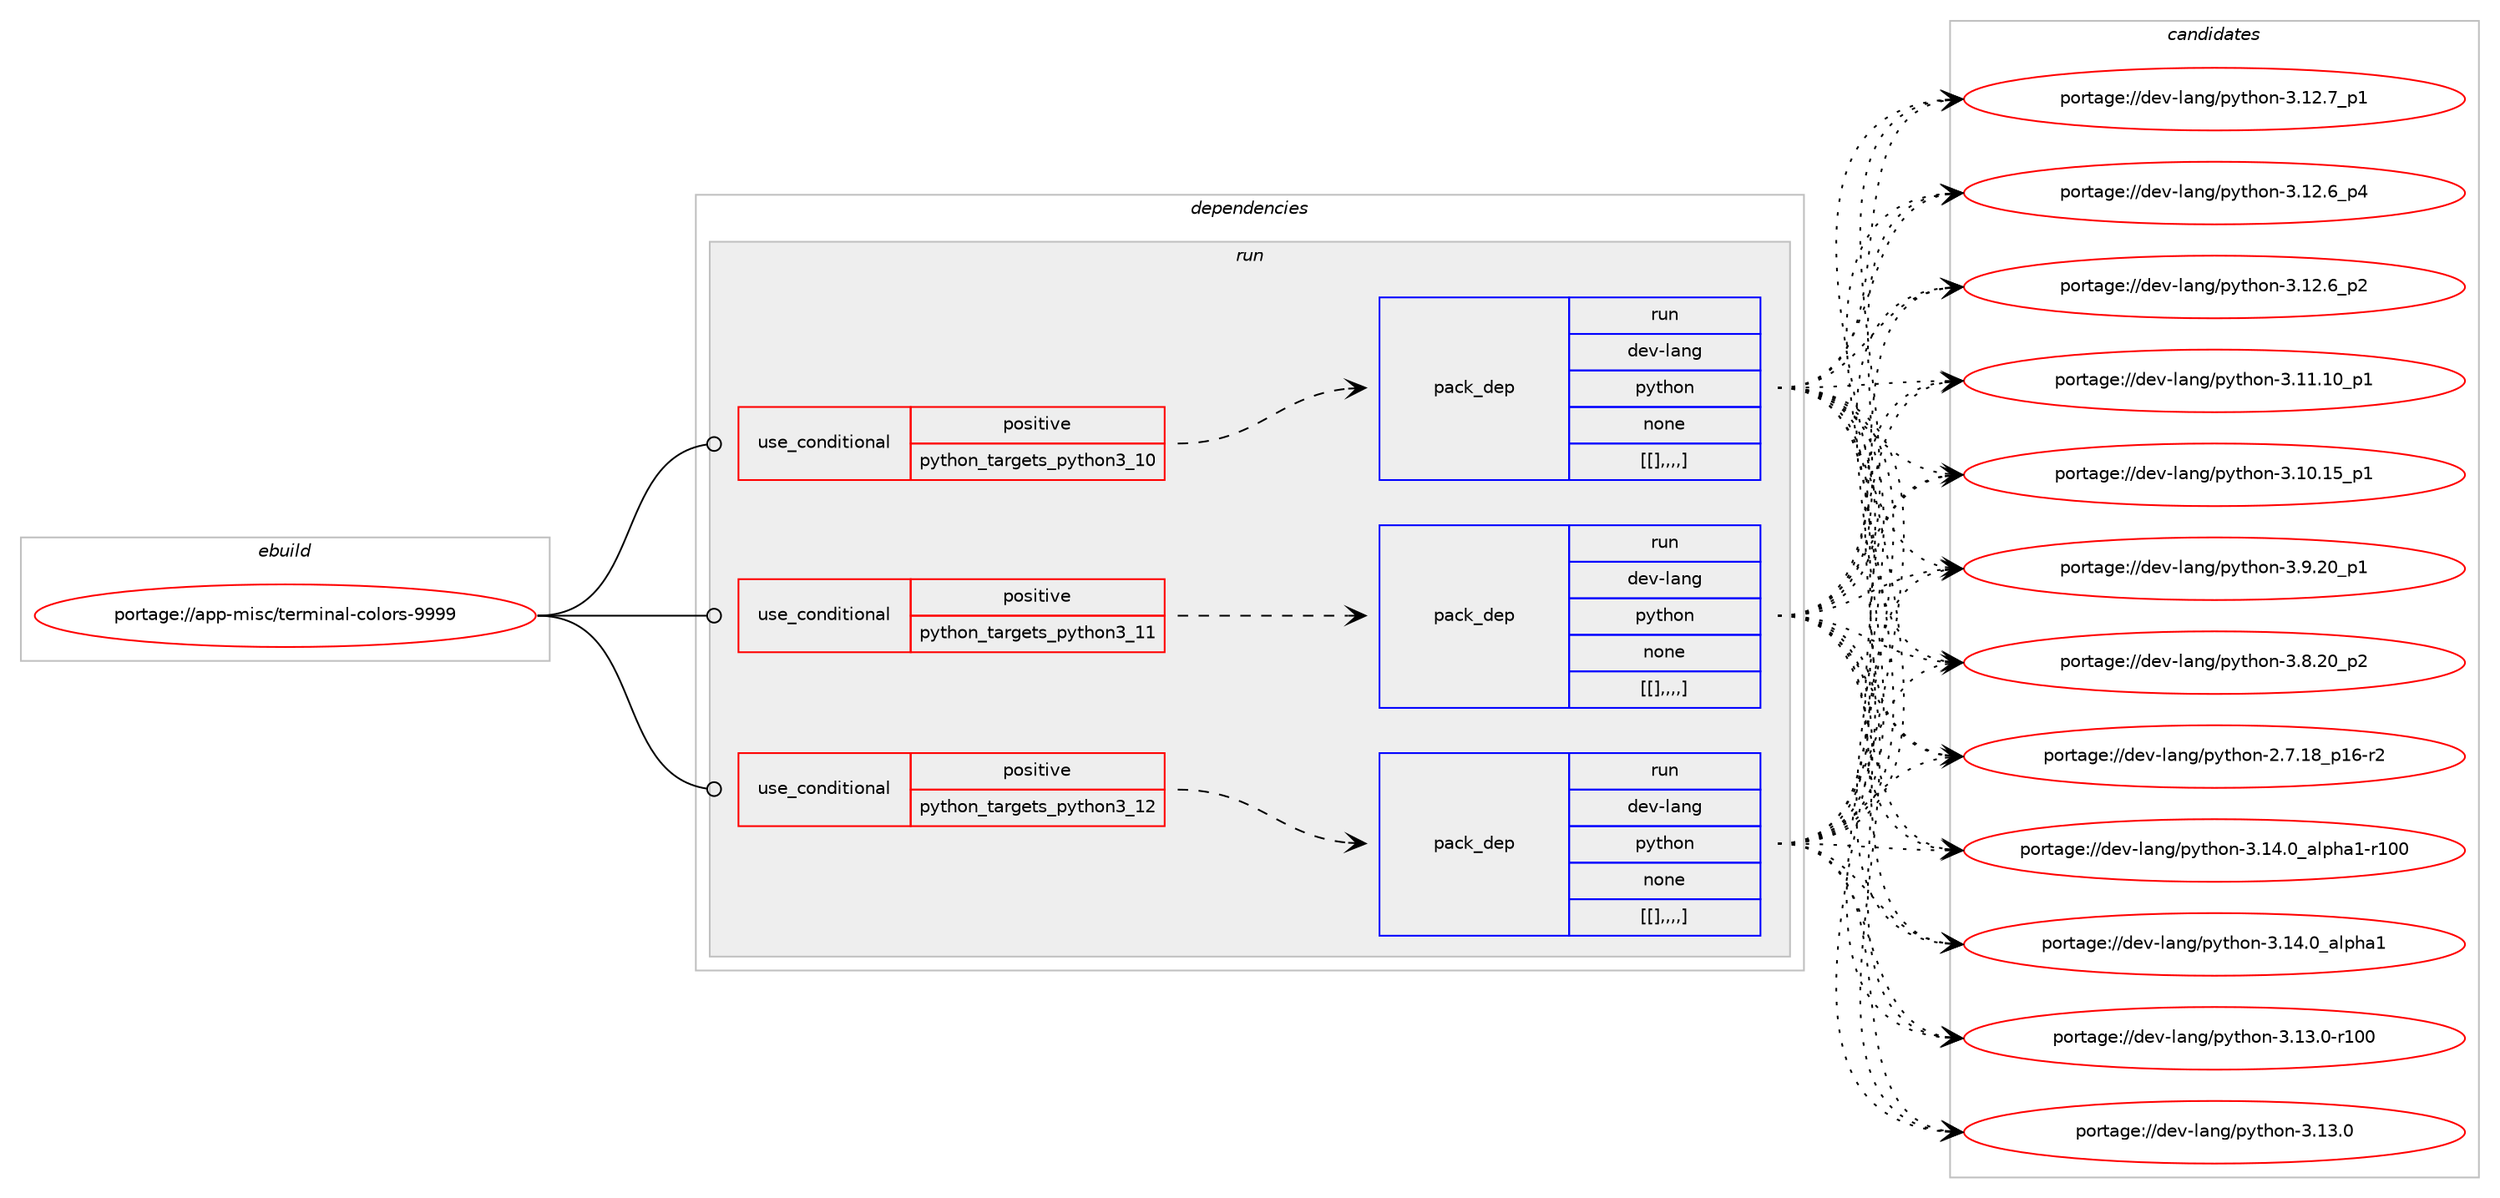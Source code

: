 digraph prolog {

# *************
# Graph options
# *************

newrank=true;
concentrate=true;
compound=true;
graph [rankdir=LR,fontname=Helvetica,fontsize=10,ranksep=1.5];#, ranksep=2.5, nodesep=0.2];
edge  [arrowhead=vee];
node  [fontname=Helvetica,fontsize=10];

# **********
# The ebuild
# **********

subgraph cluster_leftcol {
color=gray;
label=<<i>ebuild</i>>;
id [label="portage://app-misc/terminal-colors-9999", color=red, width=4, href="../app-misc/terminal-colors-9999.svg"];
}

# ****************
# The dependencies
# ****************

subgraph cluster_midcol {
color=gray;
label=<<i>dependencies</i>>;
subgraph cluster_compile {
fillcolor="#eeeeee";
style=filled;
label=<<i>compile</i>>;
}
subgraph cluster_compileandrun {
fillcolor="#eeeeee";
style=filled;
label=<<i>compile and run</i>>;
}
subgraph cluster_run {
fillcolor="#eeeeee";
style=filled;
label=<<i>run</i>>;
subgraph cond14046 {
dependency47287 [label=<<TABLE BORDER="0" CELLBORDER="1" CELLSPACING="0" CELLPADDING="4"><TR><TD ROWSPAN="3" CELLPADDING="10">use_conditional</TD></TR><TR><TD>positive</TD></TR><TR><TD>python_targets_python3_10</TD></TR></TABLE>>, shape=none, color=red];
subgraph pack32776 {
dependency47304 [label=<<TABLE BORDER="0" CELLBORDER="1" CELLSPACING="0" CELLPADDING="4" WIDTH="220"><TR><TD ROWSPAN="6" CELLPADDING="30">pack_dep</TD></TR><TR><TD WIDTH="110">run</TD></TR><TR><TD>dev-lang</TD></TR><TR><TD>python</TD></TR><TR><TD>none</TD></TR><TR><TD>[[],,,,]</TD></TR></TABLE>>, shape=none, color=blue];
}
dependency47287:e -> dependency47304:w [weight=20,style="dashed",arrowhead="vee"];
}
id:e -> dependency47287:w [weight=20,style="solid",arrowhead="odot"];
subgraph cond14058 {
dependency47322 [label=<<TABLE BORDER="0" CELLBORDER="1" CELLSPACING="0" CELLPADDING="4"><TR><TD ROWSPAN="3" CELLPADDING="10">use_conditional</TD></TR><TR><TD>positive</TD></TR><TR><TD>python_targets_python3_11</TD></TR></TABLE>>, shape=none, color=red];
subgraph pack32802 {
dependency47326 [label=<<TABLE BORDER="0" CELLBORDER="1" CELLSPACING="0" CELLPADDING="4" WIDTH="220"><TR><TD ROWSPAN="6" CELLPADDING="30">pack_dep</TD></TR><TR><TD WIDTH="110">run</TD></TR><TR><TD>dev-lang</TD></TR><TR><TD>python</TD></TR><TR><TD>none</TD></TR><TR><TD>[[],,,,]</TD></TR></TABLE>>, shape=none, color=blue];
}
dependency47322:e -> dependency47326:w [weight=20,style="dashed",arrowhead="vee"];
}
id:e -> dependency47322:w [weight=20,style="solid",arrowhead="odot"];
subgraph cond14062 {
dependency47343 [label=<<TABLE BORDER="0" CELLBORDER="1" CELLSPACING="0" CELLPADDING="4"><TR><TD ROWSPAN="3" CELLPADDING="10">use_conditional</TD></TR><TR><TD>positive</TD></TR><TR><TD>python_targets_python3_12</TD></TR></TABLE>>, shape=none, color=red];
subgraph pack32823 {
dependency47357 [label=<<TABLE BORDER="0" CELLBORDER="1" CELLSPACING="0" CELLPADDING="4" WIDTH="220"><TR><TD ROWSPAN="6" CELLPADDING="30">pack_dep</TD></TR><TR><TD WIDTH="110">run</TD></TR><TR><TD>dev-lang</TD></TR><TR><TD>python</TD></TR><TR><TD>none</TD></TR><TR><TD>[[],,,,]</TD></TR></TABLE>>, shape=none, color=blue];
}
dependency47343:e -> dependency47357:w [weight=20,style="dashed",arrowhead="vee"];
}
id:e -> dependency47343:w [weight=20,style="solid",arrowhead="odot"];
}
}

# **************
# The candidates
# **************

subgraph cluster_choices {
rank=same;
color=gray;
label=<<i>candidates</i>>;

subgraph choice31604 {
color=black;
nodesep=1;
choice100101118451089711010347112121116104111110455146495246489597108112104974945114494848 [label="portage://dev-lang/python-3.14.0_alpha1-r100", color=red, width=4,href="../dev-lang/python-3.14.0_alpha1-r100.svg"];
choice1001011184510897110103471121211161041111104551464952464895971081121049749 [label="portage://dev-lang/python-3.14.0_alpha1", color=red, width=4,href="../dev-lang/python-3.14.0_alpha1.svg"];
choice1001011184510897110103471121211161041111104551464951464845114494848 [label="portage://dev-lang/python-3.13.0-r100", color=red, width=4,href="../dev-lang/python-3.13.0-r100.svg"];
choice10010111845108971101034711212111610411111045514649514648 [label="portage://dev-lang/python-3.13.0", color=red, width=4,href="../dev-lang/python-3.13.0.svg"];
choice100101118451089711010347112121116104111110455146495046559511249 [label="portage://dev-lang/python-3.12.7_p1", color=red, width=4,href="../dev-lang/python-3.12.7_p1.svg"];
choice100101118451089711010347112121116104111110455146495046549511252 [label="portage://dev-lang/python-3.12.6_p4", color=red, width=4,href="../dev-lang/python-3.12.6_p4.svg"];
choice100101118451089711010347112121116104111110455146495046549511250 [label="portage://dev-lang/python-3.12.6_p2", color=red, width=4,href="../dev-lang/python-3.12.6_p2.svg"];
choice10010111845108971101034711212111610411111045514649494649489511249 [label="portage://dev-lang/python-3.11.10_p1", color=red, width=4,href="../dev-lang/python-3.11.10_p1.svg"];
choice10010111845108971101034711212111610411111045514649484649539511249 [label="portage://dev-lang/python-3.10.15_p1", color=red, width=4,href="../dev-lang/python-3.10.15_p1.svg"];
choice100101118451089711010347112121116104111110455146574650489511249 [label="portage://dev-lang/python-3.9.20_p1", color=red, width=4,href="../dev-lang/python-3.9.20_p1.svg"];
choice100101118451089711010347112121116104111110455146564650489511250 [label="portage://dev-lang/python-3.8.20_p2", color=red, width=4,href="../dev-lang/python-3.8.20_p2.svg"];
choice100101118451089711010347112121116104111110455046554649569511249544511450 [label="portage://dev-lang/python-2.7.18_p16-r2", color=red, width=4,href="../dev-lang/python-2.7.18_p16-r2.svg"];
dependency47304:e -> choice100101118451089711010347112121116104111110455146495246489597108112104974945114494848:w [style=dotted,weight="100"];
dependency47304:e -> choice1001011184510897110103471121211161041111104551464952464895971081121049749:w [style=dotted,weight="100"];
dependency47304:e -> choice1001011184510897110103471121211161041111104551464951464845114494848:w [style=dotted,weight="100"];
dependency47304:e -> choice10010111845108971101034711212111610411111045514649514648:w [style=dotted,weight="100"];
dependency47304:e -> choice100101118451089711010347112121116104111110455146495046559511249:w [style=dotted,weight="100"];
dependency47304:e -> choice100101118451089711010347112121116104111110455146495046549511252:w [style=dotted,weight="100"];
dependency47304:e -> choice100101118451089711010347112121116104111110455146495046549511250:w [style=dotted,weight="100"];
dependency47304:e -> choice10010111845108971101034711212111610411111045514649494649489511249:w [style=dotted,weight="100"];
dependency47304:e -> choice10010111845108971101034711212111610411111045514649484649539511249:w [style=dotted,weight="100"];
dependency47304:e -> choice100101118451089711010347112121116104111110455146574650489511249:w [style=dotted,weight="100"];
dependency47304:e -> choice100101118451089711010347112121116104111110455146564650489511250:w [style=dotted,weight="100"];
dependency47304:e -> choice100101118451089711010347112121116104111110455046554649569511249544511450:w [style=dotted,weight="100"];
}
subgraph choice31641 {
color=black;
nodesep=1;
choice100101118451089711010347112121116104111110455146495246489597108112104974945114494848 [label="portage://dev-lang/python-3.14.0_alpha1-r100", color=red, width=4,href="../dev-lang/python-3.14.0_alpha1-r100.svg"];
choice1001011184510897110103471121211161041111104551464952464895971081121049749 [label="portage://dev-lang/python-3.14.0_alpha1", color=red, width=4,href="../dev-lang/python-3.14.0_alpha1.svg"];
choice1001011184510897110103471121211161041111104551464951464845114494848 [label="portage://dev-lang/python-3.13.0-r100", color=red, width=4,href="../dev-lang/python-3.13.0-r100.svg"];
choice10010111845108971101034711212111610411111045514649514648 [label="portage://dev-lang/python-3.13.0", color=red, width=4,href="../dev-lang/python-3.13.0.svg"];
choice100101118451089711010347112121116104111110455146495046559511249 [label="portage://dev-lang/python-3.12.7_p1", color=red, width=4,href="../dev-lang/python-3.12.7_p1.svg"];
choice100101118451089711010347112121116104111110455146495046549511252 [label="portage://dev-lang/python-3.12.6_p4", color=red, width=4,href="../dev-lang/python-3.12.6_p4.svg"];
choice100101118451089711010347112121116104111110455146495046549511250 [label="portage://dev-lang/python-3.12.6_p2", color=red, width=4,href="../dev-lang/python-3.12.6_p2.svg"];
choice10010111845108971101034711212111610411111045514649494649489511249 [label="portage://dev-lang/python-3.11.10_p1", color=red, width=4,href="../dev-lang/python-3.11.10_p1.svg"];
choice10010111845108971101034711212111610411111045514649484649539511249 [label="portage://dev-lang/python-3.10.15_p1", color=red, width=4,href="../dev-lang/python-3.10.15_p1.svg"];
choice100101118451089711010347112121116104111110455146574650489511249 [label="portage://dev-lang/python-3.9.20_p1", color=red, width=4,href="../dev-lang/python-3.9.20_p1.svg"];
choice100101118451089711010347112121116104111110455146564650489511250 [label="portage://dev-lang/python-3.8.20_p2", color=red, width=4,href="../dev-lang/python-3.8.20_p2.svg"];
choice100101118451089711010347112121116104111110455046554649569511249544511450 [label="portage://dev-lang/python-2.7.18_p16-r2", color=red, width=4,href="../dev-lang/python-2.7.18_p16-r2.svg"];
dependency47326:e -> choice100101118451089711010347112121116104111110455146495246489597108112104974945114494848:w [style=dotted,weight="100"];
dependency47326:e -> choice1001011184510897110103471121211161041111104551464952464895971081121049749:w [style=dotted,weight="100"];
dependency47326:e -> choice1001011184510897110103471121211161041111104551464951464845114494848:w [style=dotted,weight="100"];
dependency47326:e -> choice10010111845108971101034711212111610411111045514649514648:w [style=dotted,weight="100"];
dependency47326:e -> choice100101118451089711010347112121116104111110455146495046559511249:w [style=dotted,weight="100"];
dependency47326:e -> choice100101118451089711010347112121116104111110455146495046549511252:w [style=dotted,weight="100"];
dependency47326:e -> choice100101118451089711010347112121116104111110455146495046549511250:w [style=dotted,weight="100"];
dependency47326:e -> choice10010111845108971101034711212111610411111045514649494649489511249:w [style=dotted,weight="100"];
dependency47326:e -> choice10010111845108971101034711212111610411111045514649484649539511249:w [style=dotted,weight="100"];
dependency47326:e -> choice100101118451089711010347112121116104111110455146574650489511249:w [style=dotted,weight="100"];
dependency47326:e -> choice100101118451089711010347112121116104111110455146564650489511250:w [style=dotted,weight="100"];
dependency47326:e -> choice100101118451089711010347112121116104111110455046554649569511249544511450:w [style=dotted,weight="100"];
}
subgraph choice31655 {
color=black;
nodesep=1;
choice100101118451089711010347112121116104111110455146495246489597108112104974945114494848 [label="portage://dev-lang/python-3.14.0_alpha1-r100", color=red, width=4,href="../dev-lang/python-3.14.0_alpha1-r100.svg"];
choice1001011184510897110103471121211161041111104551464952464895971081121049749 [label="portage://dev-lang/python-3.14.0_alpha1", color=red, width=4,href="../dev-lang/python-3.14.0_alpha1.svg"];
choice1001011184510897110103471121211161041111104551464951464845114494848 [label="portage://dev-lang/python-3.13.0-r100", color=red, width=4,href="../dev-lang/python-3.13.0-r100.svg"];
choice10010111845108971101034711212111610411111045514649514648 [label="portage://dev-lang/python-3.13.0", color=red, width=4,href="../dev-lang/python-3.13.0.svg"];
choice100101118451089711010347112121116104111110455146495046559511249 [label="portage://dev-lang/python-3.12.7_p1", color=red, width=4,href="../dev-lang/python-3.12.7_p1.svg"];
choice100101118451089711010347112121116104111110455146495046549511252 [label="portage://dev-lang/python-3.12.6_p4", color=red, width=4,href="../dev-lang/python-3.12.6_p4.svg"];
choice100101118451089711010347112121116104111110455146495046549511250 [label="portage://dev-lang/python-3.12.6_p2", color=red, width=4,href="../dev-lang/python-3.12.6_p2.svg"];
choice10010111845108971101034711212111610411111045514649494649489511249 [label="portage://dev-lang/python-3.11.10_p1", color=red, width=4,href="../dev-lang/python-3.11.10_p1.svg"];
choice10010111845108971101034711212111610411111045514649484649539511249 [label="portage://dev-lang/python-3.10.15_p1", color=red, width=4,href="../dev-lang/python-3.10.15_p1.svg"];
choice100101118451089711010347112121116104111110455146574650489511249 [label="portage://dev-lang/python-3.9.20_p1", color=red, width=4,href="../dev-lang/python-3.9.20_p1.svg"];
choice100101118451089711010347112121116104111110455146564650489511250 [label="portage://dev-lang/python-3.8.20_p2", color=red, width=4,href="../dev-lang/python-3.8.20_p2.svg"];
choice100101118451089711010347112121116104111110455046554649569511249544511450 [label="portage://dev-lang/python-2.7.18_p16-r2", color=red, width=4,href="../dev-lang/python-2.7.18_p16-r2.svg"];
dependency47357:e -> choice100101118451089711010347112121116104111110455146495246489597108112104974945114494848:w [style=dotted,weight="100"];
dependency47357:e -> choice1001011184510897110103471121211161041111104551464952464895971081121049749:w [style=dotted,weight="100"];
dependency47357:e -> choice1001011184510897110103471121211161041111104551464951464845114494848:w [style=dotted,weight="100"];
dependency47357:e -> choice10010111845108971101034711212111610411111045514649514648:w [style=dotted,weight="100"];
dependency47357:e -> choice100101118451089711010347112121116104111110455146495046559511249:w [style=dotted,weight="100"];
dependency47357:e -> choice100101118451089711010347112121116104111110455146495046549511252:w [style=dotted,weight="100"];
dependency47357:e -> choice100101118451089711010347112121116104111110455146495046549511250:w [style=dotted,weight="100"];
dependency47357:e -> choice10010111845108971101034711212111610411111045514649494649489511249:w [style=dotted,weight="100"];
dependency47357:e -> choice10010111845108971101034711212111610411111045514649484649539511249:w [style=dotted,weight="100"];
dependency47357:e -> choice100101118451089711010347112121116104111110455146574650489511249:w [style=dotted,weight="100"];
dependency47357:e -> choice100101118451089711010347112121116104111110455146564650489511250:w [style=dotted,weight="100"];
dependency47357:e -> choice100101118451089711010347112121116104111110455046554649569511249544511450:w [style=dotted,weight="100"];
}
}

}
